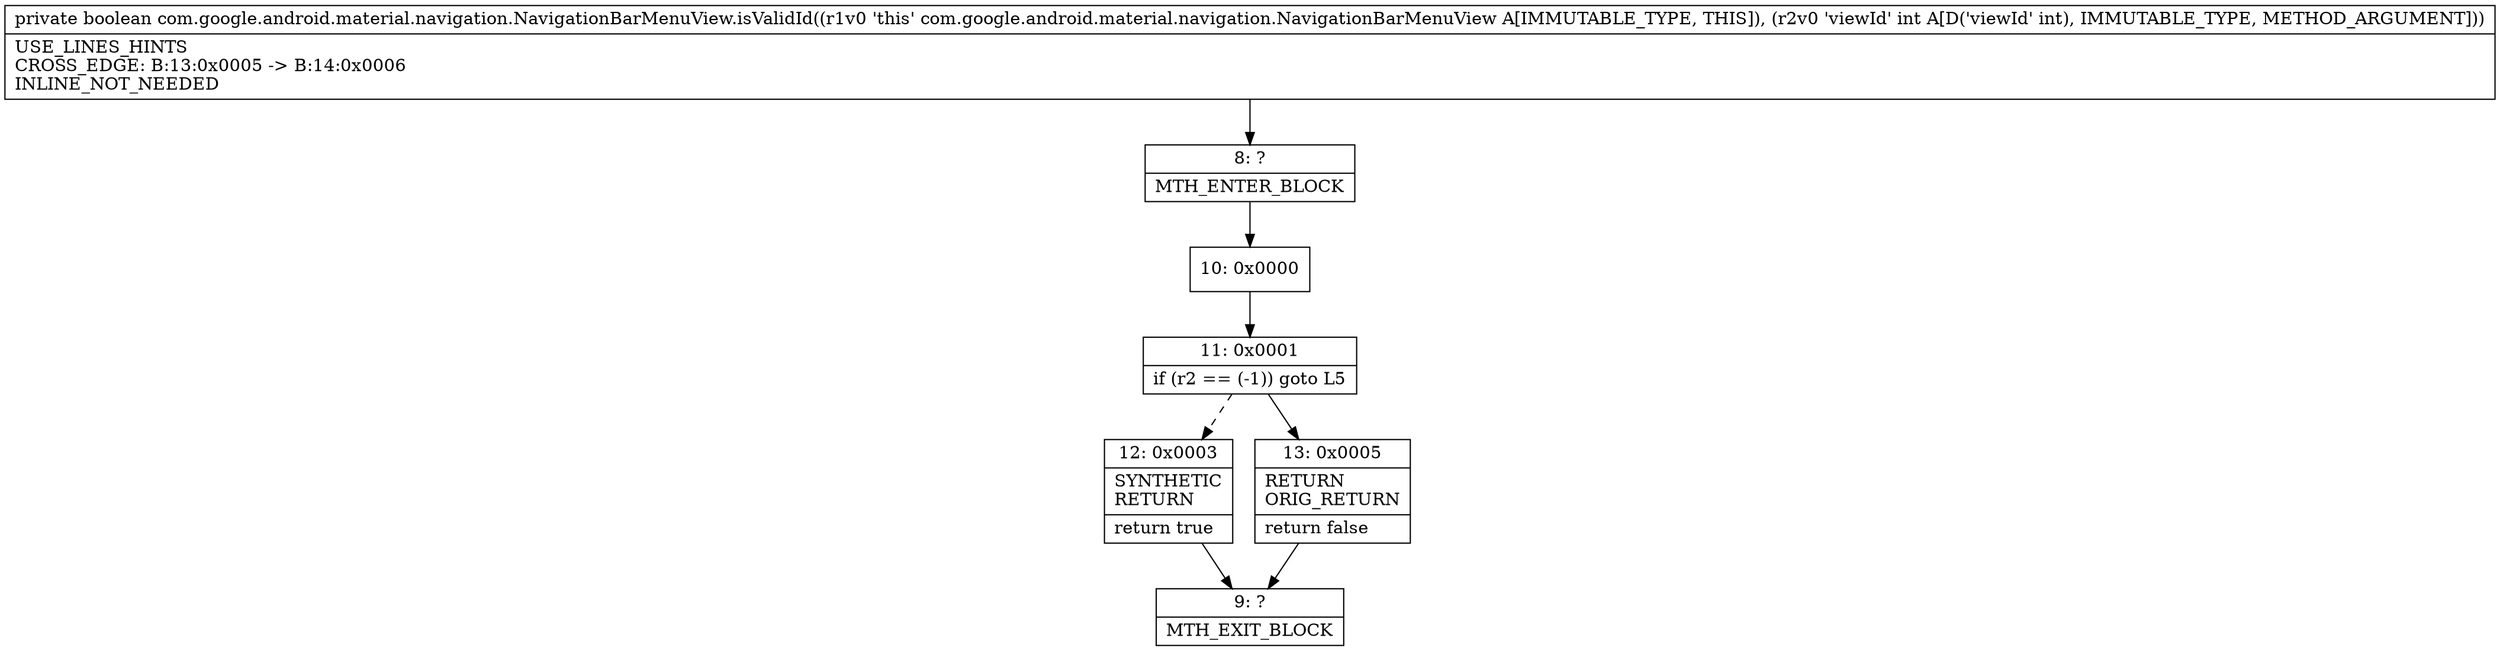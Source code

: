 digraph "CFG forcom.google.android.material.navigation.NavigationBarMenuView.isValidId(I)Z" {
Node_8 [shape=record,label="{8\:\ ?|MTH_ENTER_BLOCK\l}"];
Node_10 [shape=record,label="{10\:\ 0x0000}"];
Node_11 [shape=record,label="{11\:\ 0x0001|if (r2 == (\-1)) goto L5\l}"];
Node_12 [shape=record,label="{12\:\ 0x0003|SYNTHETIC\lRETURN\l|return true\l}"];
Node_9 [shape=record,label="{9\:\ ?|MTH_EXIT_BLOCK\l}"];
Node_13 [shape=record,label="{13\:\ 0x0005|RETURN\lORIG_RETURN\l|return false\l}"];
MethodNode[shape=record,label="{private boolean com.google.android.material.navigation.NavigationBarMenuView.isValidId((r1v0 'this' com.google.android.material.navigation.NavigationBarMenuView A[IMMUTABLE_TYPE, THIS]), (r2v0 'viewId' int A[D('viewId' int), IMMUTABLE_TYPE, METHOD_ARGUMENT]))  | USE_LINES_HINTS\lCROSS_EDGE: B:13:0x0005 \-\> B:14:0x0006\lINLINE_NOT_NEEDED\l}"];
MethodNode -> Node_8;Node_8 -> Node_10;
Node_10 -> Node_11;
Node_11 -> Node_12[style=dashed];
Node_11 -> Node_13;
Node_12 -> Node_9;
Node_13 -> Node_9;
}

